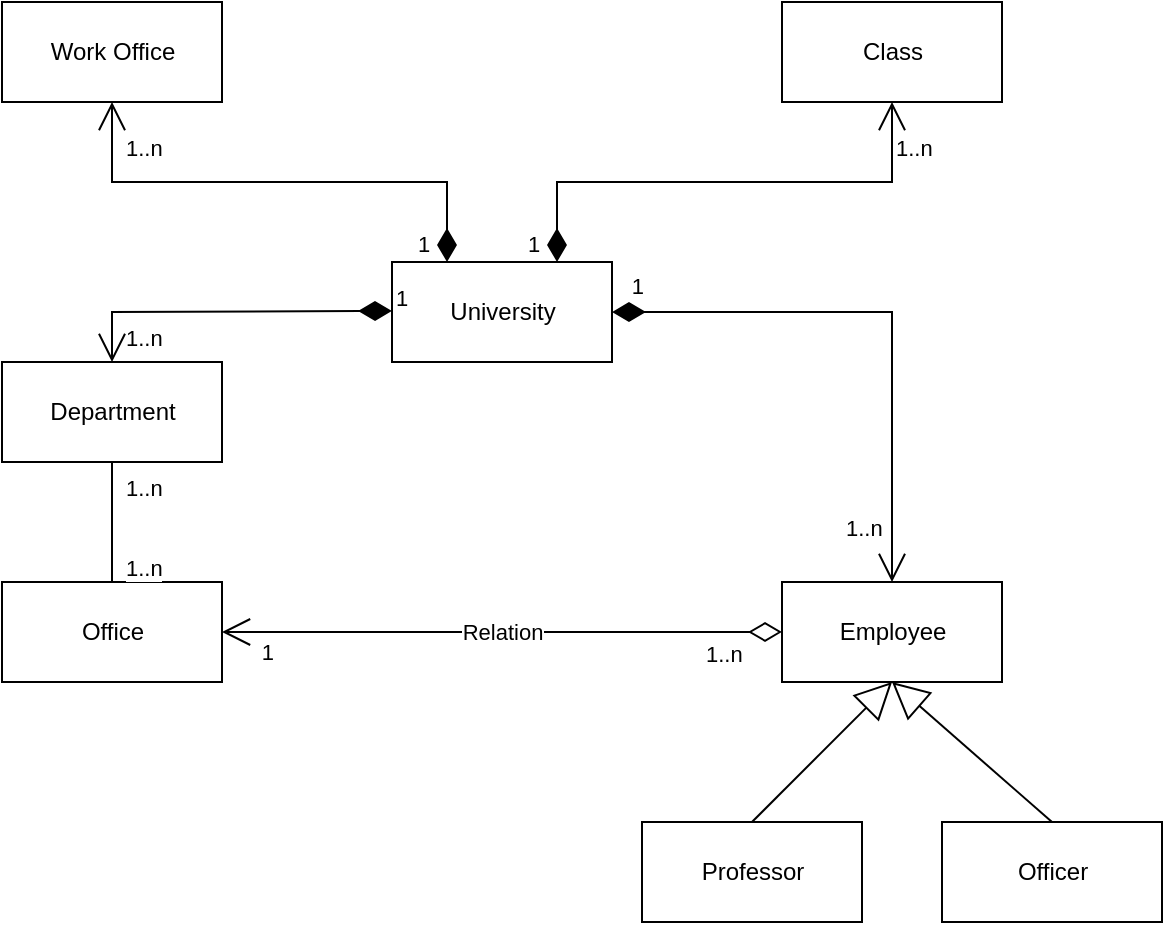 <mxfile version="16.2.4" type="device"><diagram id="yg-7GZHYKspQP0lVsCHs" name="Page-1"><mxGraphModel dx="1381" dy="764" grid="1" gridSize="10" guides="1" tooltips="1" connect="1" arrows="1" fold="1" page="1" pageScale="1" pageWidth="827" pageHeight="1169" math="0" shadow="0"><root><mxCell id="0"/><mxCell id="1" parent="0"/><mxCell id="pqvc9d_jHgorAW1P69aR-1" value="University" style="html=1;" vertex="1" parent="1"><mxGeometry x="365" y="280" width="110" height="50" as="geometry"/></mxCell><mxCell id="pqvc9d_jHgorAW1P69aR-2" value="Department" style="html=1;" vertex="1" parent="1"><mxGeometry x="170" y="330" width="110" height="50" as="geometry"/></mxCell><mxCell id="pqvc9d_jHgorAW1P69aR-3" value="Office" style="html=1;" vertex="1" parent="1"><mxGeometry x="170" y="440" width="110" height="50" as="geometry"/></mxCell><mxCell id="pqvc9d_jHgorAW1P69aR-4" value="Employee" style="html=1;" vertex="1" parent="1"><mxGeometry x="560" y="440" width="110" height="50" as="geometry"/></mxCell><mxCell id="pqvc9d_jHgorAW1P69aR-5" value="Professor" style="html=1;" vertex="1" parent="1"><mxGeometry x="490" y="560" width="110" height="50" as="geometry"/></mxCell><mxCell id="pqvc9d_jHgorAW1P69aR-6" value="Officer" style="html=1;" vertex="1" parent="1"><mxGeometry x="640" y="560" width="110" height="50" as="geometry"/></mxCell><mxCell id="pqvc9d_jHgorAW1P69aR-7" value="Class" style="html=1;" vertex="1" parent="1"><mxGeometry x="560" y="150" width="110" height="50" as="geometry"/></mxCell><mxCell id="pqvc9d_jHgorAW1P69aR-10" value="Relation" style="endArrow=open;html=1;endSize=12;startArrow=diamondThin;startSize=14;startFill=0;edgeStyle=orthogonalEdgeStyle;rounded=0;entryX=1;entryY=0.5;entryDx=0;entryDy=0;exitX=0;exitY=0.5;exitDx=0;exitDy=0;" edge="1" parent="1" source="pqvc9d_jHgorAW1P69aR-4" target="pqvc9d_jHgorAW1P69aR-3"><mxGeometry relative="1" as="geometry"><mxPoint x="330" y="390" as="sourcePoint"/><mxPoint x="490" y="390" as="targetPoint"/></mxGeometry></mxCell><mxCell id="pqvc9d_jHgorAW1P69aR-11" value="1..n" style="edgeLabel;resizable=0;html=1;align=left;verticalAlign=top;" connectable="0" vertex="1" parent="pqvc9d_jHgorAW1P69aR-10"><mxGeometry x="-1" relative="1" as="geometry"><mxPoint x="-40" y="-2" as="offset"/></mxGeometry></mxCell><mxCell id="pqvc9d_jHgorAW1P69aR-12" value="1" style="edgeLabel;resizable=0;html=1;align=right;verticalAlign=top;" connectable="0" vertex="1" parent="pqvc9d_jHgorAW1P69aR-10"><mxGeometry x="1" relative="1" as="geometry"><mxPoint x="26" y="-3" as="offset"/></mxGeometry></mxCell><mxCell id="pqvc9d_jHgorAW1P69aR-13" value="" style="endArrow=open;html=1;endSize=12;startArrow=diamondThin;startSize=14;startFill=1;edgeStyle=orthogonalEdgeStyle;align=left;verticalAlign=bottom;rounded=0;exitX=1;exitY=0.5;exitDx=0;exitDy=0;entryX=0.5;entryY=0;entryDx=0;entryDy=0;" edge="1" parent="1" source="pqvc9d_jHgorAW1P69aR-1" target="pqvc9d_jHgorAW1P69aR-4"><mxGeometry x="-0.818" y="25" relative="1" as="geometry"><mxPoint x="330" y="390" as="sourcePoint"/><mxPoint x="490" y="390" as="targetPoint"/><mxPoint as="offset"/></mxGeometry></mxCell><mxCell id="pqvc9d_jHgorAW1P69aR-14" value="" style="endArrow=block;endSize=16;endFill=0;html=1;rounded=0;exitX=0.5;exitY=0;exitDx=0;exitDy=0;entryX=0.5;entryY=1;entryDx=0;entryDy=0;" edge="1" parent="1" source="pqvc9d_jHgorAW1P69aR-5" target="pqvc9d_jHgorAW1P69aR-4"><mxGeometry x="-0.6" y="-80" width="160" relative="1" as="geometry"><mxPoint x="220" y="610" as="sourcePoint"/><mxPoint x="320" y="610" as="targetPoint"/><mxPoint as="offset"/></mxGeometry></mxCell><mxCell id="pqvc9d_jHgorAW1P69aR-15" value="" style="endArrow=block;endSize=16;endFill=0;html=1;rounded=0;exitX=0.5;exitY=0;exitDx=0;exitDy=0;entryX=0.5;entryY=1;entryDx=0;entryDy=0;" edge="1" parent="1" source="pqvc9d_jHgorAW1P69aR-6" target="pqvc9d_jHgorAW1P69aR-4"><mxGeometry x="-0.6" y="-80" width="160" relative="1" as="geometry"><mxPoint x="555" y="570" as="sourcePoint"/><mxPoint x="625" y="500" as="targetPoint"/><mxPoint as="offset"/></mxGeometry></mxCell><mxCell id="pqvc9d_jHgorAW1P69aR-18" value="1" style="edgeLabel;resizable=0;html=1;align=right;verticalAlign=top;" connectable="0" vertex="1" parent="1"><mxGeometry x="316" y="472" as="geometry"><mxPoint x="175" y="-193" as="offset"/></mxGeometry></mxCell><mxCell id="pqvc9d_jHgorAW1P69aR-19" value="1..n" style="edgeLabel;resizable=0;html=1;align=left;verticalAlign=top;" connectable="0" vertex="1" parent="1"><mxGeometry x="590" y="400" as="geometry"/></mxCell><mxCell id="pqvc9d_jHgorAW1P69aR-20" value="1" style="endArrow=open;html=1;endSize=12;startArrow=diamondThin;startSize=14;startFill=1;edgeStyle=orthogonalEdgeStyle;align=left;verticalAlign=bottom;rounded=0;entryX=0.5;entryY=1;entryDx=0;entryDy=0;exitX=0.75;exitY=0;exitDx=0;exitDy=0;" edge="1" parent="1"><mxGeometry x="-1" y="18" relative="1" as="geometry"><mxPoint x="447.5" y="280" as="sourcePoint"/><mxPoint x="615" y="200" as="targetPoint"/><Array as="points"><mxPoint x="448" y="240"/><mxPoint x="615" y="240"/></Array><mxPoint x="1" as="offset"/></mxGeometry></mxCell><mxCell id="pqvc9d_jHgorAW1P69aR-21" value="1..n" style="edgeLabel;resizable=0;html=1;align=left;verticalAlign=top;" connectable="0" vertex="1" parent="1"><mxGeometry x="615" y="210" as="geometry"/></mxCell><mxCell id="pqvc9d_jHgorAW1P69aR-22" value="Work Office" style="html=1;" vertex="1" parent="1"><mxGeometry x="170" y="150" width="110" height="50" as="geometry"/></mxCell><mxCell id="pqvc9d_jHgorAW1P69aR-23" value="1" style="endArrow=open;html=1;endSize=12;startArrow=diamondThin;startSize=14;startFill=1;edgeStyle=orthogonalEdgeStyle;align=left;verticalAlign=bottom;rounded=0;exitX=0.25;exitY=0;exitDx=0;exitDy=0;entryX=0.5;entryY=1;entryDx=0;entryDy=0;" edge="1" parent="1" source="pqvc9d_jHgorAW1P69aR-1" target="pqvc9d_jHgorAW1P69aR-22"><mxGeometry x="-1" y="18" relative="1" as="geometry"><mxPoint x="336" y="130" as="sourcePoint"/><mxPoint x="200" y="240" as="targetPoint"/><Array as="points"><mxPoint x="393" y="240"/><mxPoint x="225" y="240"/></Array><mxPoint x="1" as="offset"/></mxGeometry></mxCell><mxCell id="pqvc9d_jHgorAW1P69aR-24" value="1..n" style="edgeLabel;resizable=0;html=1;align=left;verticalAlign=top;" connectable="0" vertex="1" parent="1"><mxGeometry x="230" y="210" as="geometry"/></mxCell><mxCell id="pqvc9d_jHgorAW1P69aR-27" value="1" style="endArrow=open;html=1;endSize=12;startArrow=diamondThin;startSize=14;startFill=1;edgeStyle=orthogonalEdgeStyle;align=left;verticalAlign=bottom;rounded=0;entryX=0.5;entryY=0;entryDx=0;entryDy=0;" edge="1" parent="1" target="pqvc9d_jHgorAW1P69aR-2"><mxGeometry x="-1" y="3" relative="1" as="geometry"><mxPoint x="365" y="304.5" as="sourcePoint"/><mxPoint x="205" y="304.5" as="targetPoint"/></mxGeometry></mxCell><mxCell id="pqvc9d_jHgorAW1P69aR-28" value="1..n" style="edgeLabel;resizable=0;html=1;align=left;verticalAlign=top;" connectable="0" vertex="1" parent="1"><mxGeometry x="230" y="305" as="geometry"/></mxCell><mxCell id="pqvc9d_jHgorAW1P69aR-30" value="" style="endArrow=none;html=1;edgeStyle=orthogonalEdgeStyle;rounded=0;exitX=0.5;exitY=1;exitDx=0;exitDy=0;entryX=0.5;entryY=0;entryDx=0;entryDy=0;" edge="1" parent="1" source="pqvc9d_jHgorAW1P69aR-2" target="pqvc9d_jHgorAW1P69aR-3"><mxGeometry relative="1" as="geometry"><mxPoint x="330" y="390" as="sourcePoint"/><mxPoint x="490" y="390" as="targetPoint"/></mxGeometry></mxCell><mxCell id="pqvc9d_jHgorAW1P69aR-33" value="1..n" style="edgeLabel;resizable=0;html=1;align=left;verticalAlign=top;" connectable="0" vertex="1" parent="1"><mxGeometry x="230" y="380" as="geometry"/></mxCell><mxCell id="pqvc9d_jHgorAW1P69aR-34" value="1..n" style="edgeLabel;resizable=0;html=1;align=left;verticalAlign=top;" connectable="0" vertex="1" parent="1"><mxGeometry x="230" y="420" as="geometry"/></mxCell></root></mxGraphModel></diagram></mxfile>